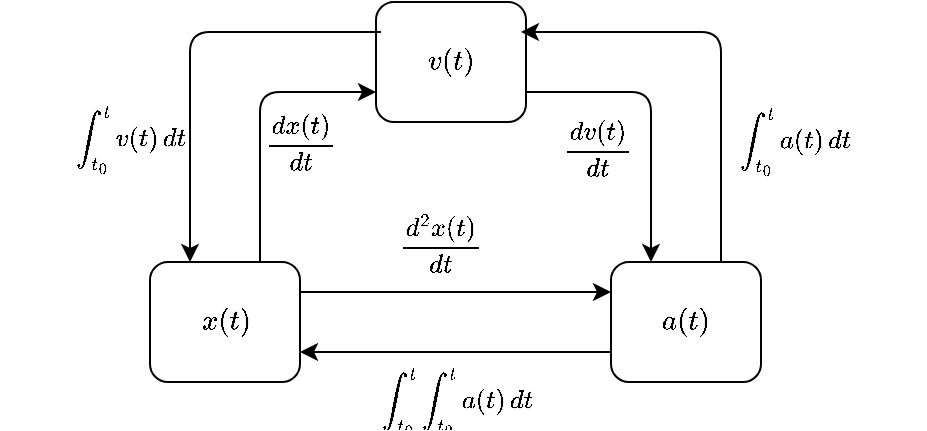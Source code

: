 <mxfile version="20.8.16" type="device"><diagram name="Page-1" id="H4vqIli4qYcAAIpEYkRE"><mxGraphModel dx="448" dy="491" grid="1" gridSize="10" guides="1" tooltips="1" connect="1" arrows="1" fold="1" page="1" pageScale="1" pageWidth="850" pageHeight="1100" math="1" shadow="0"><root><mxCell id="0"/><mxCell id="1" parent="0"/><mxCell id="Vprza2R-IsfLIcUsHkoq-9" style="edgeStyle=orthogonalEdgeStyle;rounded=1;orthogonalLoop=1;jettySize=auto;html=1;entryX=0;entryY=0.75;entryDx=0;entryDy=0;exitX=0.75;exitY=0;exitDx=0;exitDy=0;" edge="1" parent="1" source="Vprza2R-IsfLIcUsHkoq-1" target="Vprza2R-IsfLIcUsHkoq-3"><mxGeometry relative="1" as="geometry"><Array as="points"><mxPoint x="305" y="255"/></Array></mxGeometry></mxCell><mxCell id="Vprza2R-IsfLIcUsHkoq-14" value="$$ \frac{d x(t)}{dt} $$" style="edgeLabel;html=1;align=center;verticalAlign=middle;resizable=0;points=[];labelBackgroundColor=none;" vertex="1" connectable="0" parent="Vprza2R-IsfLIcUsHkoq-9"><mxGeometry x="-0.194" y="2" relative="1" as="geometry"><mxPoint x="22" y="-3" as="offset"/></mxGeometry></mxCell><mxCell id="Vprza2R-IsfLIcUsHkoq-2" value="" style="rounded=1;whiteSpace=wrap;html=1;fillColor=none;" vertex="1" parent="1"><mxGeometry x="250" y="340" width="75" height="60" as="geometry"/></mxCell><mxCell id="Vprza2R-IsfLIcUsHkoq-20" style="edgeStyle=orthogonalEdgeStyle;rounded=1;orthogonalLoop=1;jettySize=auto;html=1;entryX=0;entryY=0.25;entryDx=0;entryDy=0;exitX=1;exitY=0.25;exitDx=0;exitDy=0;" edge="1" parent="1" source="Vprza2R-IsfLIcUsHkoq-2" target="Vprza2R-IsfLIcUsHkoq-5"><mxGeometry relative="1" as="geometry"/></mxCell><mxCell id="Vprza2R-IsfLIcUsHkoq-23" value="$$ \frac{d^2&amp;nbsp;x(t)}{dt} $$" style="edgeLabel;html=1;align=center;verticalAlign=middle;resizable=0;points=[];labelBackgroundColor=none;" vertex="1" connectable="0" parent="Vprza2R-IsfLIcUsHkoq-20"><mxGeometry x="0.227" y="1" relative="1" as="geometry"><mxPoint x="-26" y="-24" as="offset"/></mxGeometry></mxCell><mxCell id="Vprza2R-IsfLIcUsHkoq-1" value="&lt;div style=&quot;&quot;&gt;$$ x(t) $$&lt;/div&gt;" style="text;html=1;strokeColor=none;fillColor=none;align=center;verticalAlign=middle;whiteSpace=wrap;rounded=0;" vertex="1" parent="1"><mxGeometry x="252.5" y="340" width="70" height="60" as="geometry"/></mxCell><mxCell id="Vprza2R-IsfLIcUsHkoq-10" style="edgeStyle=orthogonalEdgeStyle;rounded=1;orthogonalLoop=1;jettySize=auto;html=1;entryX=0.25;entryY=0;entryDx=0;entryDy=0;exitX=1;exitY=0.75;exitDx=0;exitDy=0;" edge="1" parent="1" source="Vprza2R-IsfLIcUsHkoq-3" target="Vprza2R-IsfLIcUsHkoq-6"><mxGeometry relative="1" as="geometry"/></mxCell><mxCell id="Vprza2R-IsfLIcUsHkoq-3" value="" style="rounded=1;whiteSpace=wrap;html=1;fillColor=none;shadow=0;glass=0;" vertex="1" parent="1"><mxGeometry x="363" y="210" width="75" height="60" as="geometry"/></mxCell><mxCell id="Vprza2R-IsfLIcUsHkoq-18" style="edgeStyle=orthogonalEdgeStyle;rounded=1;orthogonalLoop=1;jettySize=auto;html=1;entryX=0.25;entryY=0;entryDx=0;entryDy=0;exitX=0;exitY=0.25;exitDx=0;exitDy=0;" edge="1" parent="1" source="Vprza2R-IsfLIcUsHkoq-4" target="Vprza2R-IsfLIcUsHkoq-1"><mxGeometry relative="1" as="geometry"><Array as="points"><mxPoint x="270" y="225"/></Array></mxGeometry></mxCell><mxCell id="Vprza2R-IsfLIcUsHkoq-19" value="$$ \int_{t_0}^{t} v(t) \,&amp;nbsp;dt $$" style="edgeLabel;html=1;align=center;verticalAlign=middle;resizable=0;points=[];labelBackgroundColor=none;" vertex="1" connectable="0" parent="Vprza2R-IsfLIcUsHkoq-18"><mxGeometry x="0.055" y="2" relative="1" as="geometry"><mxPoint x="-32" y="38" as="offset"/></mxGeometry></mxCell><mxCell id="Vprza2R-IsfLIcUsHkoq-4" value="&lt;div style=&quot;&quot;&gt;$$ v(t) $$&lt;/div&gt;" style="text;html=1;strokeColor=none;fillColor=none;align=center;verticalAlign=middle;whiteSpace=wrap;rounded=0;shadow=0;" vertex="1" parent="1"><mxGeometry x="365.5" y="210" width="70" height="60" as="geometry"/></mxCell><mxCell id="Vprza2R-IsfLIcUsHkoq-5" value="" style="rounded=1;whiteSpace=wrap;html=1;fillColor=none;" vertex="1" parent="1"><mxGeometry x="480.5" y="340" width="75" height="60" as="geometry"/></mxCell><mxCell id="Vprza2R-IsfLIcUsHkoq-11" style="edgeStyle=orthogonalEdgeStyle;orthogonalLoop=1;jettySize=auto;html=1;entryX=1;entryY=0.25;entryDx=0;entryDy=0;rounded=1;exitX=0.75;exitY=0;exitDx=0;exitDy=0;" edge="1" parent="1" source="Vprza2R-IsfLIcUsHkoq-6" target="Vprza2R-IsfLIcUsHkoq-4"><mxGeometry relative="1" as="geometry"><Array as="points"><mxPoint x="535" y="225"/></Array></mxGeometry></mxCell><mxCell id="Vprza2R-IsfLIcUsHkoq-16" value="$$ \int_{t_0}^{t} a(t) \,&amp;nbsp;dt $$" style="edgeLabel;html=1;align=center;verticalAlign=middle;resizable=0;points=[];labelBackgroundColor=none;" vertex="1" connectable="0" parent="Vprza2R-IsfLIcUsHkoq-11"><mxGeometry x="0.126" y="-1" relative="1" as="geometry"><mxPoint x="42" y="56" as="offset"/></mxGeometry></mxCell><mxCell id="Vprza2R-IsfLIcUsHkoq-21" style="edgeStyle=orthogonalEdgeStyle;rounded=1;orthogonalLoop=1;jettySize=auto;html=1;entryX=1;entryY=0.75;entryDx=0;entryDy=0;exitX=0;exitY=0.75;exitDx=0;exitDy=0;" edge="1" parent="1" source="Vprza2R-IsfLIcUsHkoq-5" target="Vprza2R-IsfLIcUsHkoq-2"><mxGeometry relative="1" as="geometry"><mxPoint x="575" y="400" as="sourcePoint"/><Array as="points"><mxPoint x="390" y="385"/><mxPoint x="390" y="385"/></Array></mxGeometry></mxCell><mxCell id="Vprza2R-IsfLIcUsHkoq-24" value="$$\int_{t_0}^{t}&lt;br&gt;\int_{t_0}^{t} a(t) \,&amp;nbsp;dt $$" style="edgeLabel;html=1;align=center;verticalAlign=middle;resizable=0;points=[];labelBackgroundColor=none;" vertex="1" connectable="0" parent="Vprza2R-IsfLIcUsHkoq-21"><mxGeometry x="-0.054" y="-2" relative="1" as="geometry"><mxPoint x="-4" y="27" as="offset"/></mxGeometry></mxCell><mxCell id="Vprza2R-IsfLIcUsHkoq-6" value="&lt;div style=&quot;&quot;&gt;$$ a(t) $$&lt;/div&gt;" style="text;html=1;strokeColor=none;fillColor=none;align=center;verticalAlign=middle;whiteSpace=wrap;rounded=0;" vertex="1" parent="1"><mxGeometry x="483" y="340" width="70" height="60" as="geometry"/></mxCell><mxCell id="Vprza2R-IsfLIcUsHkoq-15" value="$$ \frac{d v(t)}{dt} $$" style="edgeLabel;html=1;align=center;verticalAlign=middle;resizable=0;points=[];labelBackgroundColor=none;" vertex="1" connectable="0" parent="1"><mxGeometry x="470" y="280" as="geometry"><mxPoint x="3" y="3" as="offset"/></mxGeometry></mxCell></root></mxGraphModel></diagram></mxfile>